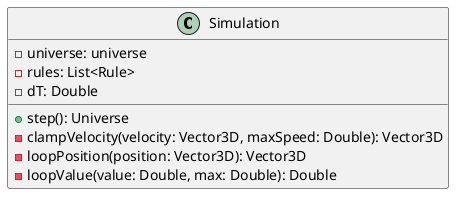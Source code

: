 @startuml

class Simulation {
    - universe: universe
    - rules: List<Rule>
    - dT: Double
    + step(): Universe
    - clampVelocity(velocity: Vector3D, maxSpeed: Double): Vector3D
    - loopPosition(position: Vector3D): Vector3D
    - loopValue(value: Double, max: Double): Double
}

@enduml

